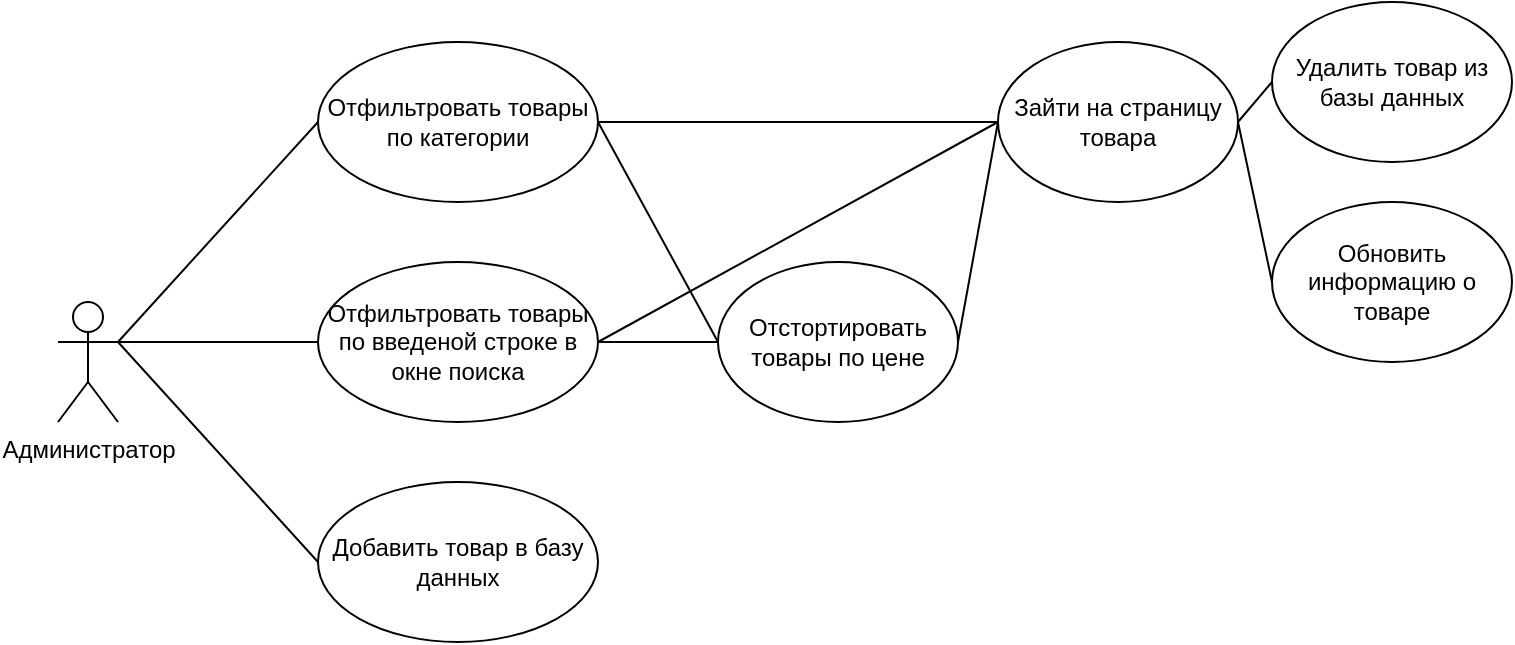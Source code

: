 <mxfile version="24.4.10" type="device">
  <diagram name="Страница — 1" id="QHg7ETaDiuwzk6v2uIU3">
    <mxGraphModel dx="1434" dy="746" grid="1" gridSize="10" guides="1" tooltips="1" connect="1" arrows="1" fold="1" page="1" pageScale="1" pageWidth="827" pageHeight="1169" math="0" shadow="0">
      <root>
        <mxCell id="0" />
        <mxCell id="1" parent="0" />
        <mxCell id="zbmWzVaNN1RUx1CBlb_E-2" value="Администратор" style="shape=umlActor;verticalLabelPosition=bottom;verticalAlign=top;html=1;outlineConnect=0;" parent="1" vertex="1">
          <mxGeometry x="100" y="160" width="30" height="60" as="geometry" />
        </mxCell>
        <mxCell id="zbmWzVaNN1RUx1CBlb_E-3" value="" style="endArrow=none;html=1;rounded=0;entryX=0;entryY=0.5;entryDx=0;entryDy=0;exitX=1;exitY=0.333;exitDx=0;exitDy=0;exitPerimeter=0;" parent="1" target="zbmWzVaNN1RUx1CBlb_E-11" edge="1" source="zbmWzVaNN1RUx1CBlb_E-2">
          <mxGeometry width="50" height="50" relative="1" as="geometry">
            <mxPoint x="130" y="290" as="sourcePoint" />
            <mxPoint x="270" y="110" as="targetPoint" />
          </mxGeometry>
        </mxCell>
        <mxCell id="zbmWzVaNN1RUx1CBlb_E-11" value="Отфильтровать товары по категории" style="ellipse;whiteSpace=wrap;html=1;" parent="1" vertex="1">
          <mxGeometry x="230" y="30" width="140" height="80" as="geometry" />
        </mxCell>
        <mxCell id="-tIVfijPpy3Wzi3QWecl-1" value="" style="endArrow=none;html=1;rounded=0;entryX=0;entryY=0.5;entryDx=0;entryDy=0;exitX=1;exitY=0.333;exitDx=0;exitDy=0;exitPerimeter=0;" parent="1" target="-tIVfijPpy3Wzi3QWecl-2" edge="1" source="zbmWzVaNN1RUx1CBlb_E-2">
          <mxGeometry width="50" height="50" relative="1" as="geometry">
            <mxPoint x="130" y="290" as="sourcePoint" />
            <mxPoint x="280" y="510" as="targetPoint" />
          </mxGeometry>
        </mxCell>
        <mxCell id="-tIVfijPpy3Wzi3QWecl-2" value="Отфильтровать товары по введеной строке в окне поиска" style="ellipse;whiteSpace=wrap;html=1;" parent="1" vertex="1">
          <mxGeometry x="230" y="140" width="140" height="80" as="geometry" />
        </mxCell>
        <mxCell id="-tIVfijPpy3Wzi3QWecl-5" value="Отстортировать товары по цене" style="ellipse;whiteSpace=wrap;html=1;" parent="1" vertex="1">
          <mxGeometry x="430" y="140" width="120" height="80" as="geometry" />
        </mxCell>
        <mxCell id="-tIVfijPpy3Wzi3QWecl-6" value="" style="endArrow=none;html=1;rounded=0;entryX=0;entryY=0.5;entryDx=0;entryDy=0;exitX=1;exitY=0.5;exitDx=0;exitDy=0;" parent="1" source="zbmWzVaNN1RUx1CBlb_E-11" target="-tIVfijPpy3Wzi3QWecl-5" edge="1">
          <mxGeometry width="50" height="50" relative="1" as="geometry">
            <mxPoint x="390" y="210" as="sourcePoint" />
            <mxPoint x="440" y="160" as="targetPoint" />
          </mxGeometry>
        </mxCell>
        <mxCell id="-tIVfijPpy3Wzi3QWecl-8" value="" style="endArrow=none;html=1;rounded=0;entryX=0;entryY=0.5;entryDx=0;entryDy=0;exitX=1;exitY=0.5;exitDx=0;exitDy=0;" parent="1" source="-tIVfijPpy3Wzi3QWecl-2" target="-tIVfijPpy3Wzi3QWecl-5" edge="1">
          <mxGeometry width="50" height="50" relative="1" as="geometry">
            <mxPoint x="410" y="170" as="sourcePoint" />
            <mxPoint x="510" y="160" as="targetPoint" />
          </mxGeometry>
        </mxCell>
        <mxCell id="-tIVfijPpy3Wzi3QWecl-10" value="" style="endArrow=none;html=1;rounded=0;entryX=0;entryY=0.5;entryDx=0;entryDy=0;exitX=1;exitY=0.333;exitDx=0;exitDy=0;exitPerimeter=0;" parent="1" target="-tIVfijPpy3Wzi3QWecl-11" edge="1" source="zbmWzVaNN1RUx1CBlb_E-2">
          <mxGeometry width="50" height="50" relative="1" as="geometry">
            <mxPoint x="130" y="290" as="sourcePoint" />
            <mxPoint x="284" y="710" as="targetPoint" />
          </mxGeometry>
        </mxCell>
        <mxCell id="-tIVfijPpy3Wzi3QWecl-11" value="Добавить товар в базу данных" style="ellipse;whiteSpace=wrap;html=1;" parent="1" vertex="1">
          <mxGeometry x="230" y="250" width="140" height="80" as="geometry" />
        </mxCell>
        <mxCell id="-tIVfijPpy3Wzi3QWecl-35" value="Зайти на страницу товара" style="ellipse;whiteSpace=wrap;html=1;" parent="1" vertex="1">
          <mxGeometry x="570" y="30" width="120" height="80" as="geometry" />
        </mxCell>
        <mxCell id="-tIVfijPpy3Wzi3QWecl-36" value="" style="endArrow=none;html=1;rounded=0;entryX=0;entryY=0.5;entryDx=0;entryDy=0;exitX=1;exitY=0.5;exitDx=0;exitDy=0;" parent="1" source="-tIVfijPpy3Wzi3QWecl-5" target="-tIVfijPpy3Wzi3QWecl-35" edge="1">
          <mxGeometry width="50" height="50" relative="1" as="geometry">
            <mxPoint x="600" y="160" as="sourcePoint" />
            <mxPoint x="700" y="160" as="targetPoint" />
          </mxGeometry>
        </mxCell>
        <mxCell id="nyOWRCW-mnXuKHqSV3sA-1" value="Удалить товар из базы данных" style="ellipse;whiteSpace=wrap;html=1;" parent="1" vertex="1">
          <mxGeometry x="707" y="10" width="120" height="80" as="geometry" />
        </mxCell>
        <mxCell id="nyOWRCW-mnXuKHqSV3sA-2" value="" style="endArrow=none;html=1;rounded=0;entryX=0;entryY=0.5;entryDx=0;entryDy=0;exitX=1;exitY=0.5;exitDx=0;exitDy=0;" parent="1" source="-tIVfijPpy3Wzi3QWecl-35" target="nyOWRCW-mnXuKHqSV3sA-1" edge="1">
          <mxGeometry width="50" height="50" relative="1" as="geometry">
            <mxPoint x="820" y="205" as="sourcePoint" />
            <mxPoint x="897" y="265" as="targetPoint" />
          </mxGeometry>
        </mxCell>
        <mxCell id="nyOWRCW-mnXuKHqSV3sA-3" value="" style="endArrow=none;html=1;rounded=0;entryX=0;entryY=0.5;entryDx=0;entryDy=0;exitX=1;exitY=0.5;exitDx=0;exitDy=0;" parent="1" source="zbmWzVaNN1RUx1CBlb_E-11" target="-tIVfijPpy3Wzi3QWecl-35" edge="1">
          <mxGeometry width="50" height="50" relative="1" as="geometry">
            <mxPoint x="450" y="40" as="sourcePoint" />
            <mxPoint x="550" y="140" as="targetPoint" />
          </mxGeometry>
        </mxCell>
        <mxCell id="nyOWRCW-mnXuKHqSV3sA-4" value="" style="endArrow=none;html=1;rounded=0;entryX=0;entryY=0.5;entryDx=0;entryDy=0;exitX=1;exitY=0.5;exitDx=0;exitDy=0;" parent="1" source="-tIVfijPpy3Wzi3QWecl-2" target="-tIVfijPpy3Wzi3QWecl-35" edge="1">
          <mxGeometry width="50" height="50" relative="1" as="geometry">
            <mxPoint x="430" y="80" as="sourcePoint" />
            <mxPoint x="530" y="180" as="targetPoint" />
          </mxGeometry>
        </mxCell>
        <mxCell id="nyOWRCW-mnXuKHqSV3sA-5" value="Обновить информацию о товаре" style="ellipse;whiteSpace=wrap;html=1;" parent="1" vertex="1">
          <mxGeometry x="707" y="110" width="120" height="80" as="geometry" />
        </mxCell>
        <mxCell id="nyOWRCW-mnXuKHqSV3sA-6" value="" style="endArrow=none;html=1;rounded=0;entryX=0;entryY=0.5;entryDx=0;entryDy=0;exitX=1;exitY=0.5;exitDx=0;exitDy=0;" parent="1" source="-tIVfijPpy3Wzi3QWecl-35" target="nyOWRCW-mnXuKHqSV3sA-5" edge="1">
          <mxGeometry width="50" height="50" relative="1" as="geometry">
            <mxPoint x="690" y="150" as="sourcePoint" />
            <mxPoint x="897" y="365" as="targetPoint" />
          </mxGeometry>
        </mxCell>
      </root>
    </mxGraphModel>
  </diagram>
</mxfile>
